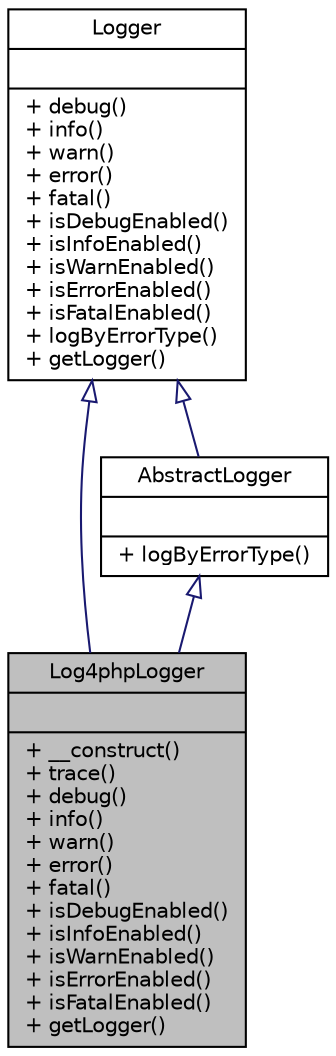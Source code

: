 digraph "Log4phpLogger"
{
  edge [fontname="Helvetica",fontsize="10",labelfontname="Helvetica",labelfontsize="10"];
  node [fontname="Helvetica",fontsize="10",shape=record];
  Node0 [label="{Log4phpLogger\n||+ __construct()\l+ trace()\l+ debug()\l+ info()\l+ warn()\l+ error()\l+ fatal()\l+ isDebugEnabled()\l+ isInfoEnabled()\l+ isWarnEnabled()\l+ isErrorEnabled()\l+ isFatalEnabled()\l+ getLogger()\l}",height=0.2,width=0.4,color="black", fillcolor="grey75", style="filled", fontcolor="black"];
  Node1 -> Node0 [dir="back",color="midnightblue",fontsize="10",style="solid",arrowtail="onormal",fontname="Helvetica"];
  Node1 [label="{AbstractLogger\n||+ logByErrorType()\l}",height=0.2,width=0.4,color="black", fillcolor="white", style="filled",URL="$classwcmf_1_1lib_1_1core_1_1impl_1_1_abstract_logger.html",tooltip="AbstractLogger is the abstract base class for Logger implementations. "];
  Node2 -> Node1 [dir="back",color="midnightblue",fontsize="10",style="solid",arrowtail="onormal",fontname="Helvetica"];
  Node2 [label="{Logger\n||+ debug()\l+ info()\l+ warn()\l+ error()\l+ fatal()\l+ isDebugEnabled()\l+ isInfoEnabled()\l+ isWarnEnabled()\l+ isErrorEnabled()\l+ isFatalEnabled()\l+ logByErrorType()\l+ getLogger()\l}",height=0.2,width=0.4,color="black", fillcolor="white", style="filled",URL="$interfacewcmf_1_1lib_1_1core_1_1_logger.html",tooltip="Interface for logger implementations. "];
  Node2 -> Node0 [dir="back",color="midnightblue",fontsize="10",style="solid",arrowtail="onormal",fontname="Helvetica"];
}
